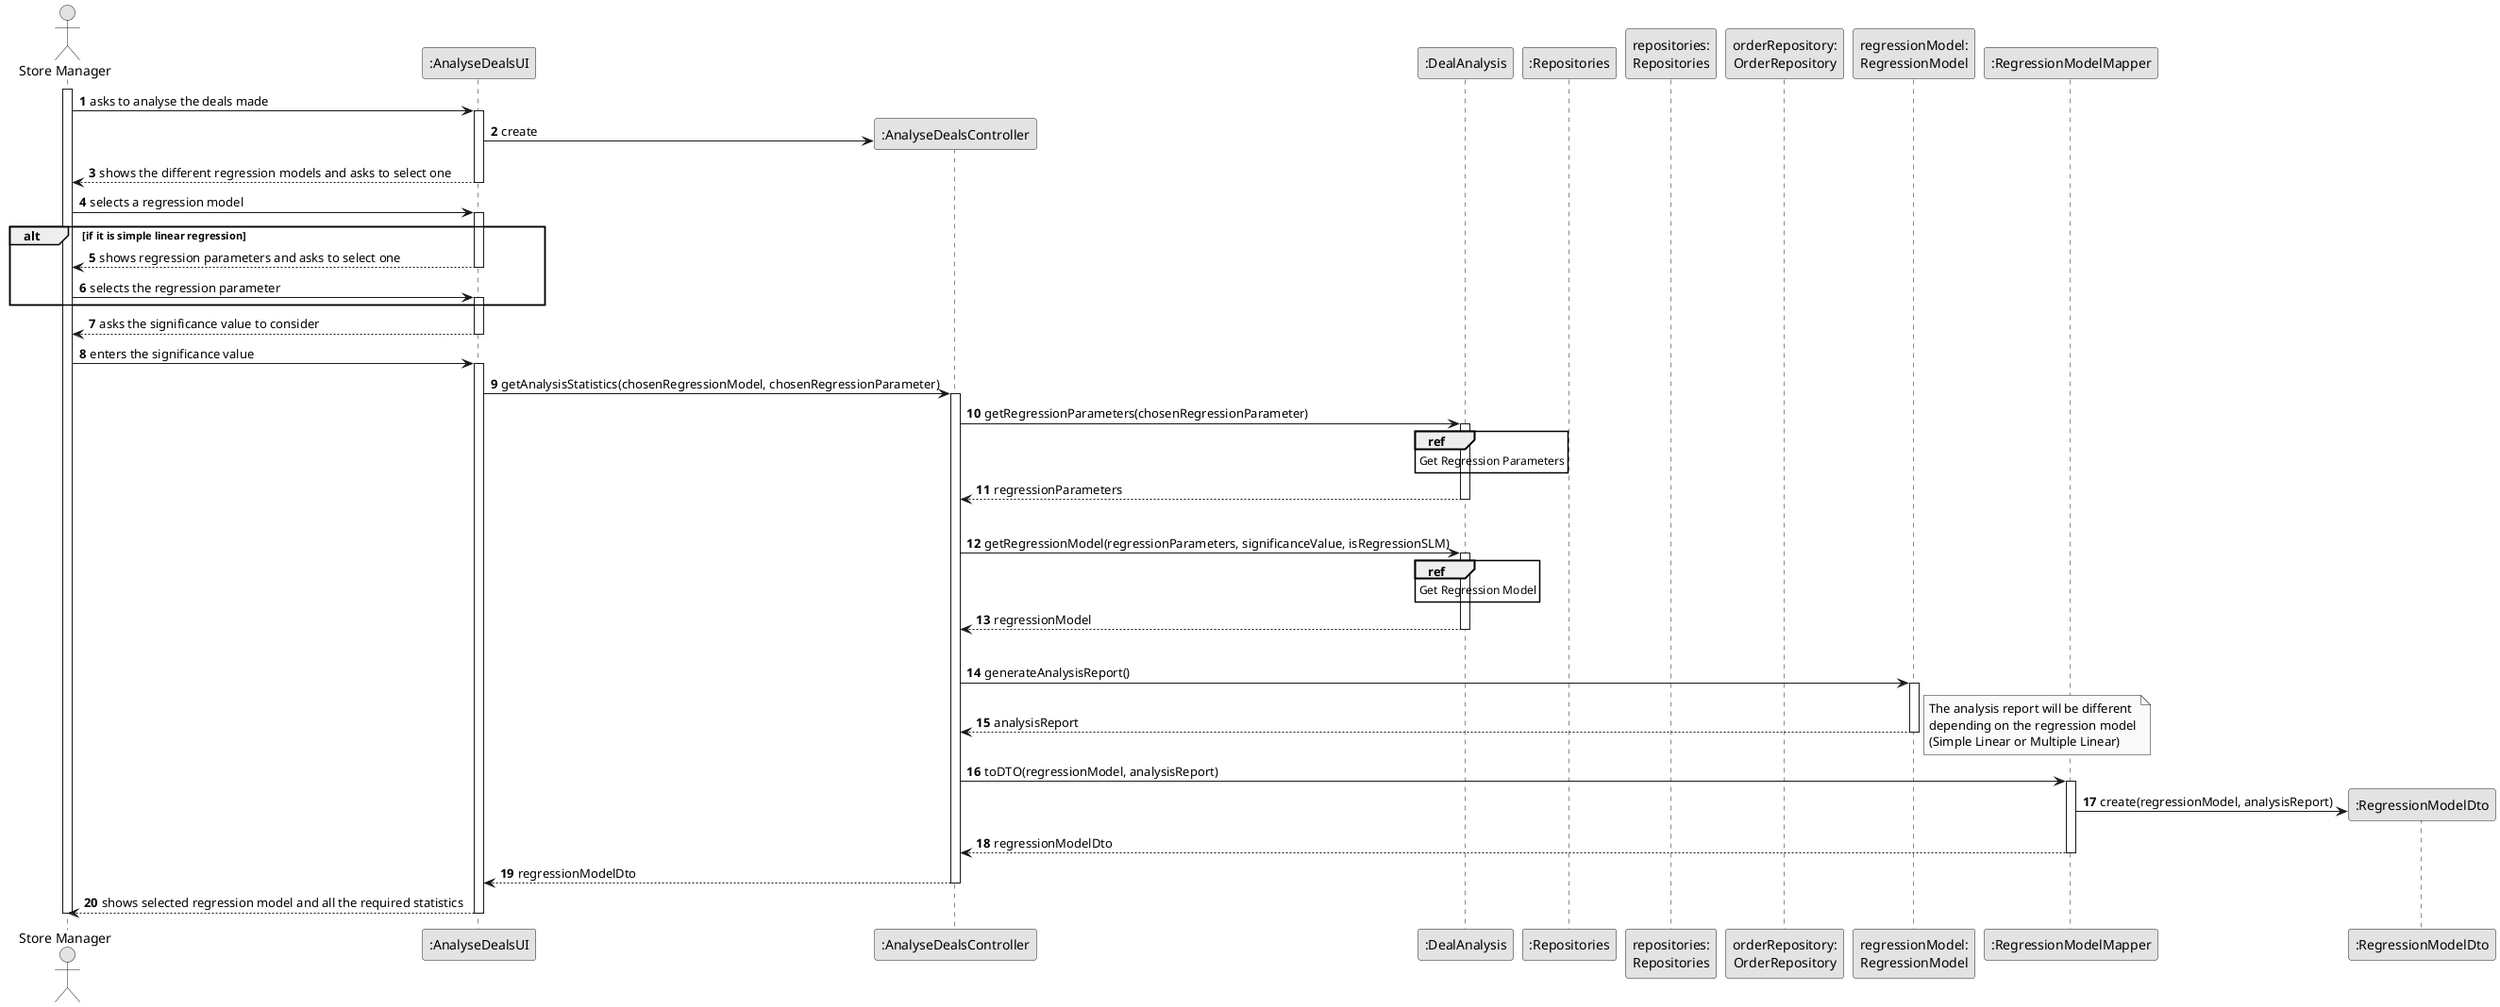 @startuml
skinparam monochrome true
skinparam packageStyle rectangle
skinparam shadowing false

autonumber

'hide footbox
actor "Store Manager" as SM
participant ":AnalyseDealsUI" as UI
participant ":AnalyseDealsController" as CTRL
participant ":DealAnalysis" as D_A
participant ":Repositories" as RepositorySingleton
participant "repositories:\nRepositories" as PLAT
participant "orderRepository:\nOrderRepository" as OrderRepository
participant "regressionModel:\nRegressionModel" as RegressionModel
participant ":RegressionModelMapper" as Mapper
participant ":RegressionModelDto" as DTO



activate SM

    SM -> UI : asks to analyse the deals made
    activate UI

        UI -> CTRL** : create
        UI --> SM : shows the different regression models and asks to select one
    deactivate UI

    SM -> UI : selects a regression model
    activate UI

        alt if it is simple linear regression

            UI --> SM : shows regression parameters and asks to select one
            deactivate UI

            SM -> UI : selects the regression parameter
            activate UI

        end

                UI --> SM: asks the significance value to consider
            deactivate UI

            SM -> UI : enters the significance value
            activate UI

                UI -> CTRL : getAnalysisStatistics(chosenRegressionModel, chosenRegressionParameter)
                activate CTRL

                    CTRL -> D_A : getRegressionParameters(chosenRegressionParameter)
                    activate D_A

                        ref over D_A
                            Get Regression Parameters
                        end ref

                        D_A --> CTRL : regressionParameters
                    deactivate D_A

                    |||

                    CTRL -> D_A : getRegressionModel(regressionParameters, significanceValue, isRegressionSLM)
                    activate D_A

                        ref over D_A
                            Get Regression Model
                        end ref

                        D_A --> CTRL : regressionModel
                    deactivate D_A

                    |||

                    CTRL -> RegressionModel : generateAnalysisReport()
                    activate RegressionModel

                        RegressionModel --> CTRL : analysisReport

                        note right
                            The analysis report will be different
                            depending on the regression model
                            (Simple Linear or Multiple Linear)
                        end note

                    deactivate RegressionModel

                    CTRL -> Mapper : toDTO(regressionModel, analysisReport)
                    activate Mapper

                        Mapper -> DTO** : create(regressionModel, analysisReport)
                        Mapper --> CTRL : regressionModelDto
                    deactivate Mapper

                    CTRL --> UI : regressionModelDto
                deactivate CTRL

                UI --> SM : shows selected regression model and all the required statistics
        deactivate UI
deactivate SM

@enduml